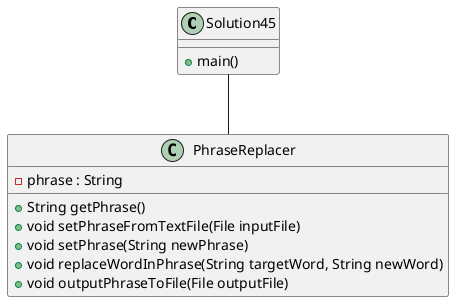 @startuml
'https://plantuml.com/class-diagram

class Solution45 {

    + main()

}

class PhraseReplacer {

    - phrase : String

    + String getPhrase()
    + void setPhraseFromTextFile(File inputFile)
    + void setPhrase(String newPhrase)
    + void replaceWordInPhrase(String targetWord, String newWord)
    + void outputPhraseToFile(File outputFile)

}

Solution45 -- PhraseReplacer

@enduml